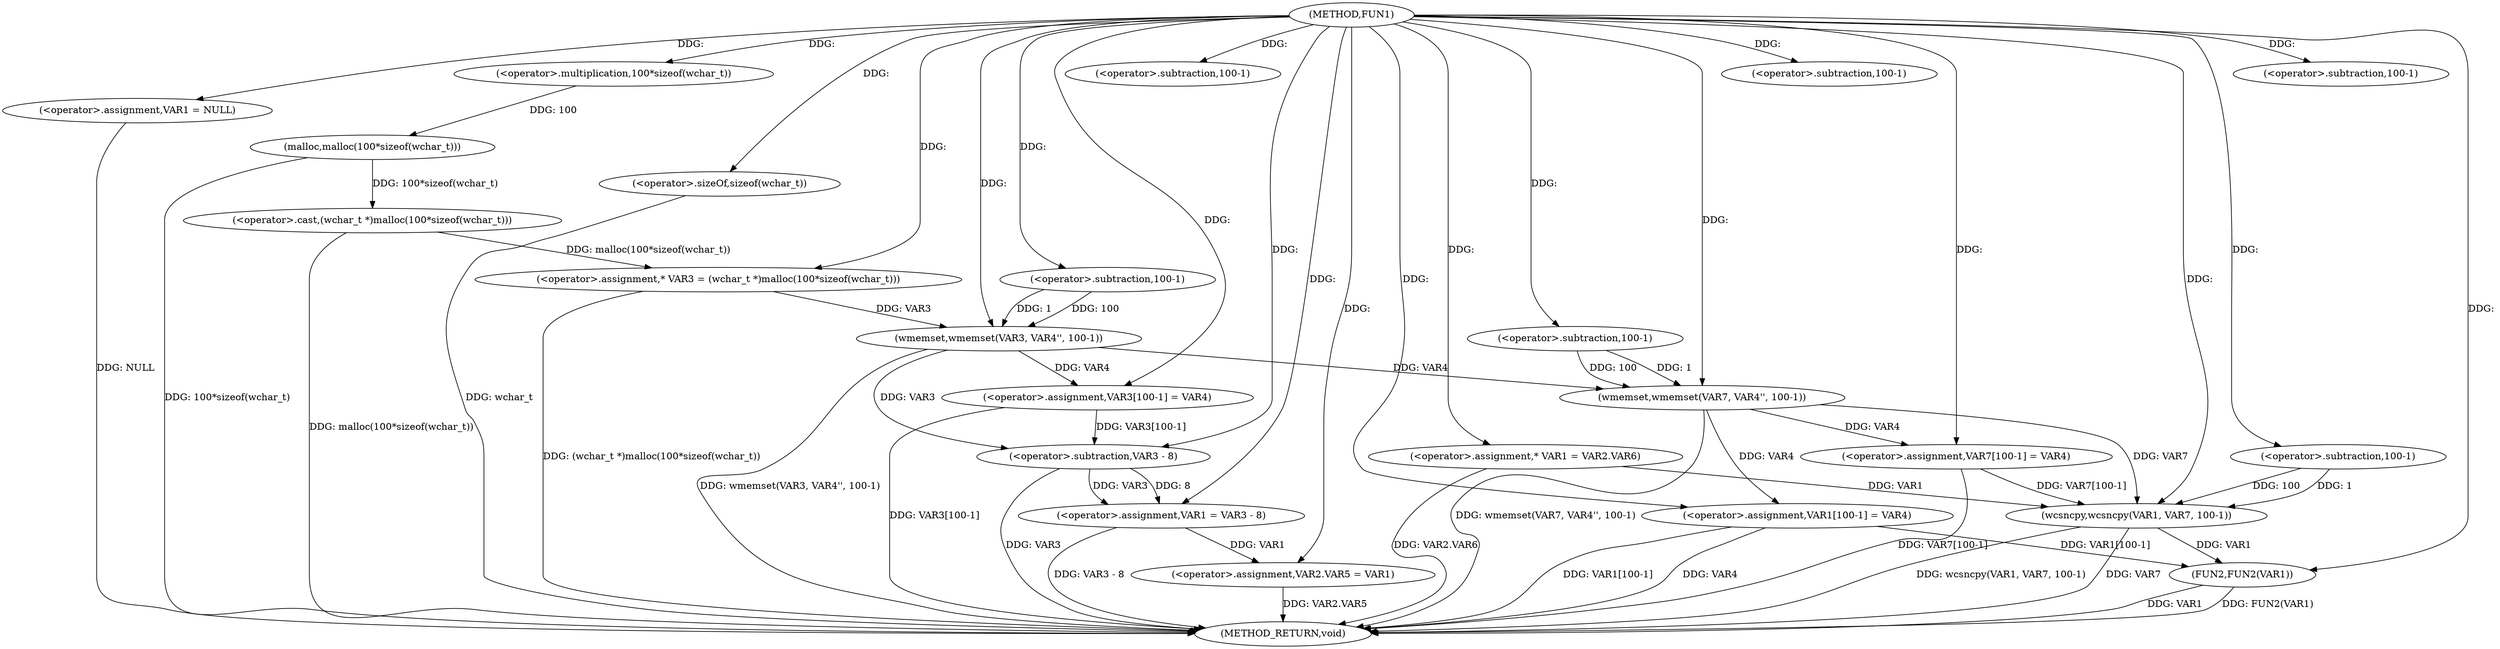 digraph FUN1 {  
"1000100" [label = "(METHOD,FUN1)" ]
"1000178" [label = "(METHOD_RETURN,void)" ]
"1000104" [label = "(<operator>.assignment,VAR1 = NULL)" ]
"1000109" [label = "(<operator>.assignment,* VAR3 = (wchar_t *)malloc(100*sizeof(wchar_t)))" ]
"1000111" [label = "(<operator>.cast,(wchar_t *)malloc(100*sizeof(wchar_t)))" ]
"1000113" [label = "(malloc,malloc(100*sizeof(wchar_t)))" ]
"1000114" [label = "(<operator>.multiplication,100*sizeof(wchar_t))" ]
"1000116" [label = "(<operator>.sizeOf,sizeof(wchar_t))" ]
"1000118" [label = "(wmemset,wmemset(VAR3, VAR4'', 100-1))" ]
"1000121" [label = "(<operator>.subtraction,100-1)" ]
"1000124" [label = "(<operator>.assignment,VAR3[100-1] = VAR4)" ]
"1000127" [label = "(<operator>.subtraction,100-1)" ]
"1000131" [label = "(<operator>.assignment,VAR1 = VAR3 - 8)" ]
"1000133" [label = "(<operator>.subtraction,VAR3 - 8)" ]
"1000136" [label = "(<operator>.assignment,VAR2.VAR5 = VAR1)" ]
"1000143" [label = "(<operator>.assignment,* VAR1 = VAR2.VAR6)" ]
"1000150" [label = "(wmemset,wmemset(VAR7, VAR4'', 100-1))" ]
"1000153" [label = "(<operator>.subtraction,100-1)" ]
"1000156" [label = "(<operator>.assignment,VAR7[100-1] = VAR4)" ]
"1000159" [label = "(<operator>.subtraction,100-1)" ]
"1000163" [label = "(wcsncpy,wcsncpy(VAR1, VAR7, 100-1))" ]
"1000166" [label = "(<operator>.subtraction,100-1)" ]
"1000169" [label = "(<operator>.assignment,VAR1[100-1] = VAR4)" ]
"1000172" [label = "(<operator>.subtraction,100-1)" ]
"1000176" [label = "(FUN2,FUN2(VAR1))" ]
  "1000116" -> "1000178"  [ label = "DDG: wchar_t"] 
  "1000124" -> "1000178"  [ label = "DDG: VAR3[100-1]"] 
  "1000156" -> "1000178"  [ label = "DDG: VAR7[100-1]"] 
  "1000113" -> "1000178"  [ label = "DDG: 100*sizeof(wchar_t)"] 
  "1000133" -> "1000178"  [ label = "DDG: VAR3"] 
  "1000176" -> "1000178"  [ label = "DDG: FUN2(VAR1)"] 
  "1000118" -> "1000178"  [ label = "DDG: wmemset(VAR3, VAR4'', 100-1)"] 
  "1000131" -> "1000178"  [ label = "DDG: VAR3 - 8"] 
  "1000111" -> "1000178"  [ label = "DDG: malloc(100*sizeof(wchar_t))"] 
  "1000163" -> "1000178"  [ label = "DDG: wcsncpy(VAR1, VAR7, 100-1)"] 
  "1000143" -> "1000178"  [ label = "DDG: VAR2.VAR6"] 
  "1000176" -> "1000178"  [ label = "DDG: VAR1"] 
  "1000169" -> "1000178"  [ label = "DDG: VAR1[100-1]"] 
  "1000150" -> "1000178"  [ label = "DDG: wmemset(VAR7, VAR4'', 100-1)"] 
  "1000109" -> "1000178"  [ label = "DDG: (wchar_t *)malloc(100*sizeof(wchar_t))"] 
  "1000136" -> "1000178"  [ label = "DDG: VAR2.VAR5"] 
  "1000104" -> "1000178"  [ label = "DDG: NULL"] 
  "1000169" -> "1000178"  [ label = "DDG: VAR4"] 
  "1000163" -> "1000178"  [ label = "DDG: VAR7"] 
  "1000100" -> "1000104"  [ label = "DDG: "] 
  "1000111" -> "1000109"  [ label = "DDG: malloc(100*sizeof(wchar_t))"] 
  "1000100" -> "1000109"  [ label = "DDG: "] 
  "1000113" -> "1000111"  [ label = "DDG: 100*sizeof(wchar_t)"] 
  "1000114" -> "1000113"  [ label = "DDG: 100"] 
  "1000100" -> "1000114"  [ label = "DDG: "] 
  "1000100" -> "1000116"  [ label = "DDG: "] 
  "1000109" -> "1000118"  [ label = "DDG: VAR3"] 
  "1000100" -> "1000118"  [ label = "DDG: "] 
  "1000121" -> "1000118"  [ label = "DDG: 100"] 
  "1000121" -> "1000118"  [ label = "DDG: 1"] 
  "1000100" -> "1000121"  [ label = "DDG: "] 
  "1000118" -> "1000124"  [ label = "DDG: VAR4"] 
  "1000100" -> "1000124"  [ label = "DDG: "] 
  "1000100" -> "1000127"  [ label = "DDG: "] 
  "1000133" -> "1000131"  [ label = "DDG: VAR3"] 
  "1000133" -> "1000131"  [ label = "DDG: 8"] 
  "1000100" -> "1000131"  [ label = "DDG: "] 
  "1000124" -> "1000133"  [ label = "DDG: VAR3[100-1]"] 
  "1000118" -> "1000133"  [ label = "DDG: VAR3"] 
  "1000100" -> "1000133"  [ label = "DDG: "] 
  "1000131" -> "1000136"  [ label = "DDG: VAR1"] 
  "1000100" -> "1000136"  [ label = "DDG: "] 
  "1000100" -> "1000143"  [ label = "DDG: "] 
  "1000100" -> "1000150"  [ label = "DDG: "] 
  "1000118" -> "1000150"  [ label = "DDG: VAR4"] 
  "1000153" -> "1000150"  [ label = "DDG: 100"] 
  "1000153" -> "1000150"  [ label = "DDG: 1"] 
  "1000100" -> "1000153"  [ label = "DDG: "] 
  "1000150" -> "1000156"  [ label = "DDG: VAR4"] 
  "1000100" -> "1000156"  [ label = "DDG: "] 
  "1000100" -> "1000159"  [ label = "DDG: "] 
  "1000143" -> "1000163"  [ label = "DDG: VAR1"] 
  "1000100" -> "1000163"  [ label = "DDG: "] 
  "1000150" -> "1000163"  [ label = "DDG: VAR7"] 
  "1000156" -> "1000163"  [ label = "DDG: VAR7[100-1]"] 
  "1000166" -> "1000163"  [ label = "DDG: 100"] 
  "1000166" -> "1000163"  [ label = "DDG: 1"] 
  "1000100" -> "1000166"  [ label = "DDG: "] 
  "1000100" -> "1000169"  [ label = "DDG: "] 
  "1000150" -> "1000169"  [ label = "DDG: VAR4"] 
  "1000100" -> "1000172"  [ label = "DDG: "] 
  "1000163" -> "1000176"  [ label = "DDG: VAR1"] 
  "1000169" -> "1000176"  [ label = "DDG: VAR1[100-1]"] 
  "1000100" -> "1000176"  [ label = "DDG: "] 
}
